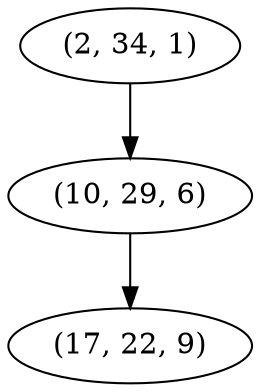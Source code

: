 digraph tree {
    "(2, 34, 1)";
    "(10, 29, 6)";
    "(17, 22, 9)";
    "(2, 34, 1)" -> "(10, 29, 6)";
    "(10, 29, 6)" -> "(17, 22, 9)";
}
